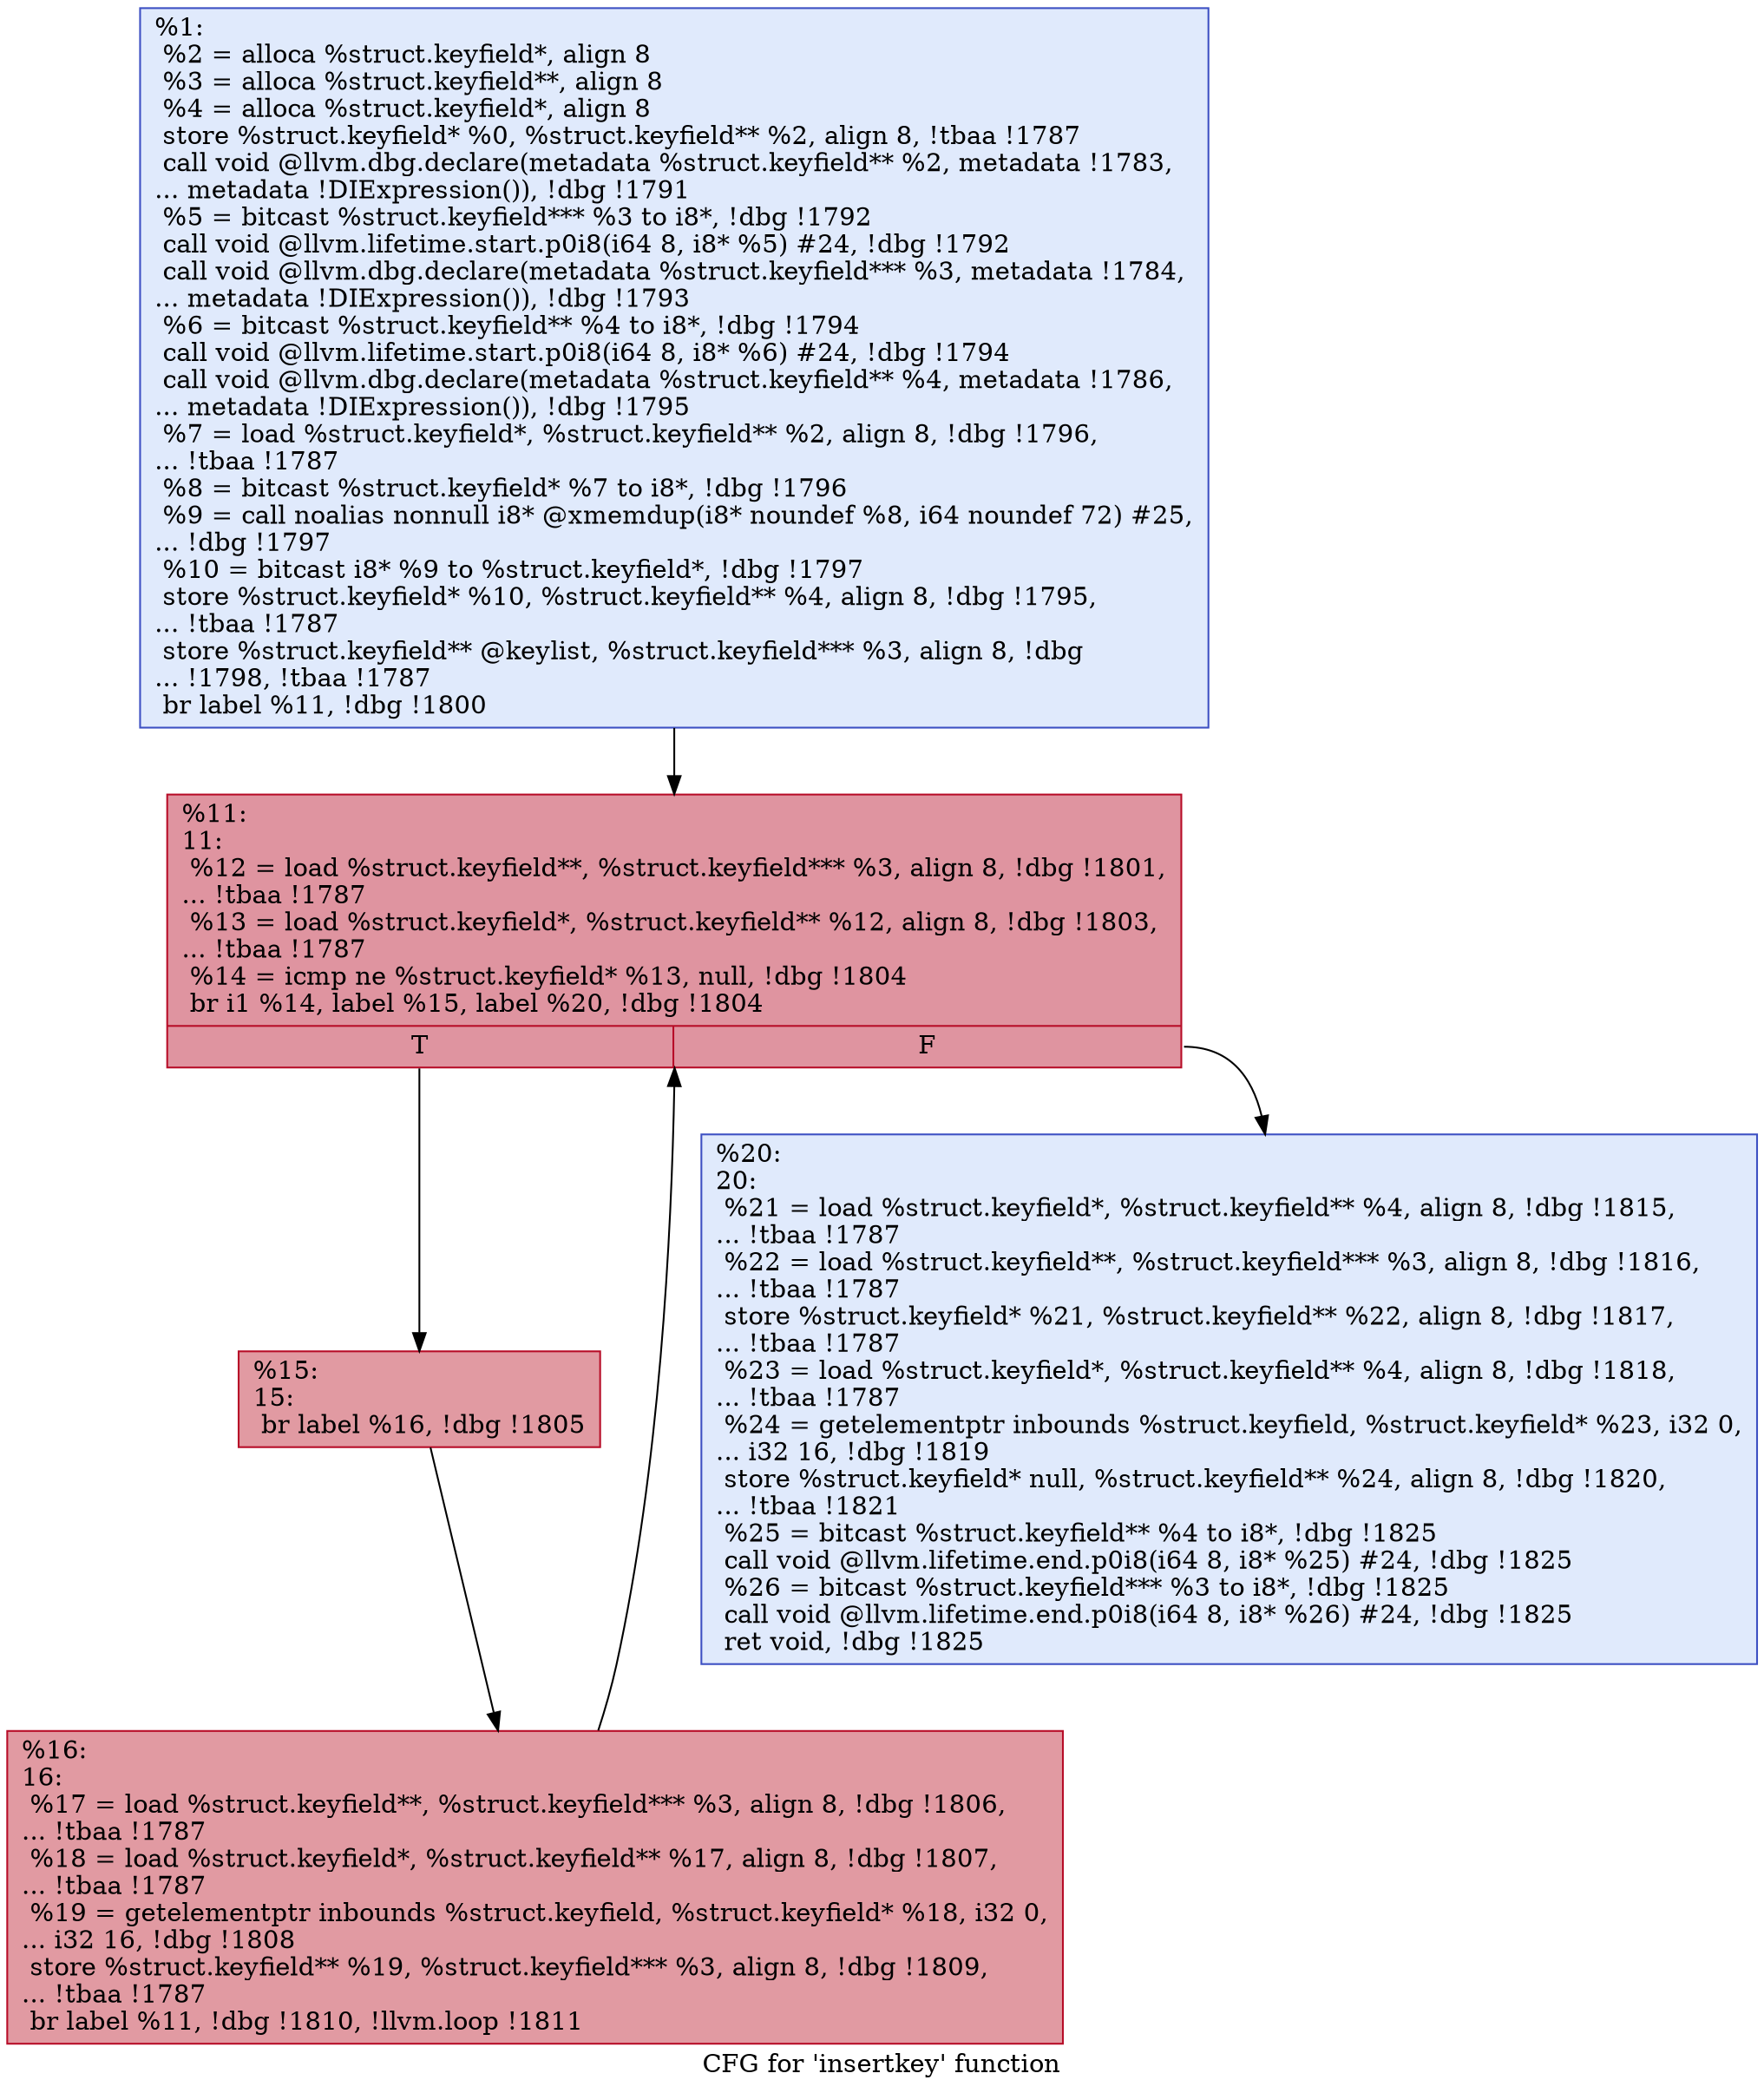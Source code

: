 digraph "CFG for 'insertkey' function" {
	label="CFG for 'insertkey' function";

	Node0x2341920 [shape=record,color="#3d50c3ff", style=filled, fillcolor="#b9d0f970",label="{%1:\l  %2 = alloca %struct.keyfield*, align 8\l  %3 = alloca %struct.keyfield**, align 8\l  %4 = alloca %struct.keyfield*, align 8\l  store %struct.keyfield* %0, %struct.keyfield** %2, align 8, !tbaa !1787\l  call void @llvm.dbg.declare(metadata %struct.keyfield** %2, metadata !1783,\l... metadata !DIExpression()), !dbg !1791\l  %5 = bitcast %struct.keyfield*** %3 to i8*, !dbg !1792\l  call void @llvm.lifetime.start.p0i8(i64 8, i8* %5) #24, !dbg !1792\l  call void @llvm.dbg.declare(metadata %struct.keyfield*** %3, metadata !1784,\l... metadata !DIExpression()), !dbg !1793\l  %6 = bitcast %struct.keyfield** %4 to i8*, !dbg !1794\l  call void @llvm.lifetime.start.p0i8(i64 8, i8* %6) #24, !dbg !1794\l  call void @llvm.dbg.declare(metadata %struct.keyfield** %4, metadata !1786,\l... metadata !DIExpression()), !dbg !1795\l  %7 = load %struct.keyfield*, %struct.keyfield** %2, align 8, !dbg !1796,\l... !tbaa !1787\l  %8 = bitcast %struct.keyfield* %7 to i8*, !dbg !1796\l  %9 = call noalias nonnull i8* @xmemdup(i8* noundef %8, i64 noundef 72) #25,\l... !dbg !1797\l  %10 = bitcast i8* %9 to %struct.keyfield*, !dbg !1797\l  store %struct.keyfield* %10, %struct.keyfield** %4, align 8, !dbg !1795,\l... !tbaa !1787\l  store %struct.keyfield** @keylist, %struct.keyfield*** %3, align 8, !dbg\l... !1798, !tbaa !1787\l  br label %11, !dbg !1800\l}"];
	Node0x2341920 -> Node0x23419a0;
	Node0x23419a0 [shape=record,color="#b70d28ff", style=filled, fillcolor="#b70d2870",label="{%11:\l11:                                               \l  %12 = load %struct.keyfield**, %struct.keyfield*** %3, align 8, !dbg !1801,\l... !tbaa !1787\l  %13 = load %struct.keyfield*, %struct.keyfield** %12, align 8, !dbg !1803,\l... !tbaa !1787\l  %14 = icmp ne %struct.keyfield* %13, null, !dbg !1804\l  br i1 %14, label %15, label %20, !dbg !1804\l|{<s0>T|<s1>F}}"];
	Node0x23419a0:s0 -> Node0x23419f0;
	Node0x23419a0:s1 -> Node0x2341a90;
	Node0x23419f0 [shape=record,color="#b70d28ff", style=filled, fillcolor="#bb1b2c70",label="{%15:\l15:                                               \l  br label %16, !dbg !1805\l}"];
	Node0x23419f0 -> Node0x2341a40;
	Node0x2341a40 [shape=record,color="#b70d28ff", style=filled, fillcolor="#bb1b2c70",label="{%16:\l16:                                               \l  %17 = load %struct.keyfield**, %struct.keyfield*** %3, align 8, !dbg !1806,\l... !tbaa !1787\l  %18 = load %struct.keyfield*, %struct.keyfield** %17, align 8, !dbg !1807,\l... !tbaa !1787\l  %19 = getelementptr inbounds %struct.keyfield, %struct.keyfield* %18, i32 0,\l... i32 16, !dbg !1808\l  store %struct.keyfield** %19, %struct.keyfield*** %3, align 8, !dbg !1809,\l... !tbaa !1787\l  br label %11, !dbg !1810, !llvm.loop !1811\l}"];
	Node0x2341a40 -> Node0x23419a0;
	Node0x2341a90 [shape=record,color="#3d50c3ff", style=filled, fillcolor="#b9d0f970",label="{%20:\l20:                                               \l  %21 = load %struct.keyfield*, %struct.keyfield** %4, align 8, !dbg !1815,\l... !tbaa !1787\l  %22 = load %struct.keyfield**, %struct.keyfield*** %3, align 8, !dbg !1816,\l... !tbaa !1787\l  store %struct.keyfield* %21, %struct.keyfield** %22, align 8, !dbg !1817,\l... !tbaa !1787\l  %23 = load %struct.keyfield*, %struct.keyfield** %4, align 8, !dbg !1818,\l... !tbaa !1787\l  %24 = getelementptr inbounds %struct.keyfield, %struct.keyfield* %23, i32 0,\l... i32 16, !dbg !1819\l  store %struct.keyfield* null, %struct.keyfield** %24, align 8, !dbg !1820,\l... !tbaa !1821\l  %25 = bitcast %struct.keyfield** %4 to i8*, !dbg !1825\l  call void @llvm.lifetime.end.p0i8(i64 8, i8* %25) #24, !dbg !1825\l  %26 = bitcast %struct.keyfield*** %3 to i8*, !dbg !1825\l  call void @llvm.lifetime.end.p0i8(i64 8, i8* %26) #24, !dbg !1825\l  ret void, !dbg !1825\l}"];
}
